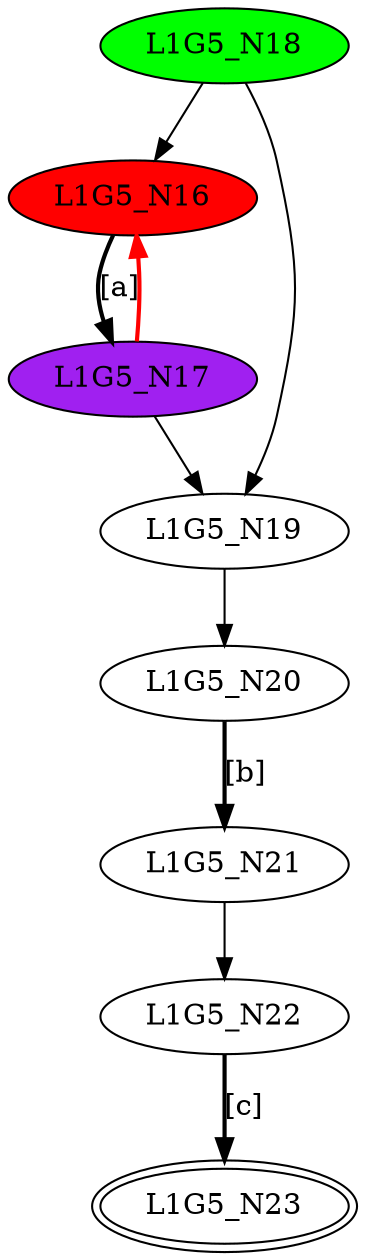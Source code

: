 digraph G5{
"L1G5_N16" [style=filled,fillcolor=red];
"L1G5_N17" [style=filled,fillcolor=purple];
"L1G5_N18" [style=filled,fillcolor=green];
"L1G5_N19";
"L1G5_N20";
"L1G5_N21";
"L1G5_N22";
"L1G5_N23" [peripheries=2];
"L1G5_N16"->"L1G5_N17" [style = bold, label = "[a]"];
"L1G5_N18"->"L1G5_N16";
"L1G5_N17"->"L1G5_N19";
"L1G5_N18"->"L1G5_N19";
"L1G5_N17"->"L1G5_N16" [color=red,style = bold, label = ""];
"L1G5_N20"->"L1G5_N21" [style = bold, label = "[b]"];
"L1G5_N19"->"L1G5_N20";
"L1G5_N22"->"L1G5_N23" [style = bold, label = "[c]"];
"L1G5_N21"->"L1G5_N22";
}

